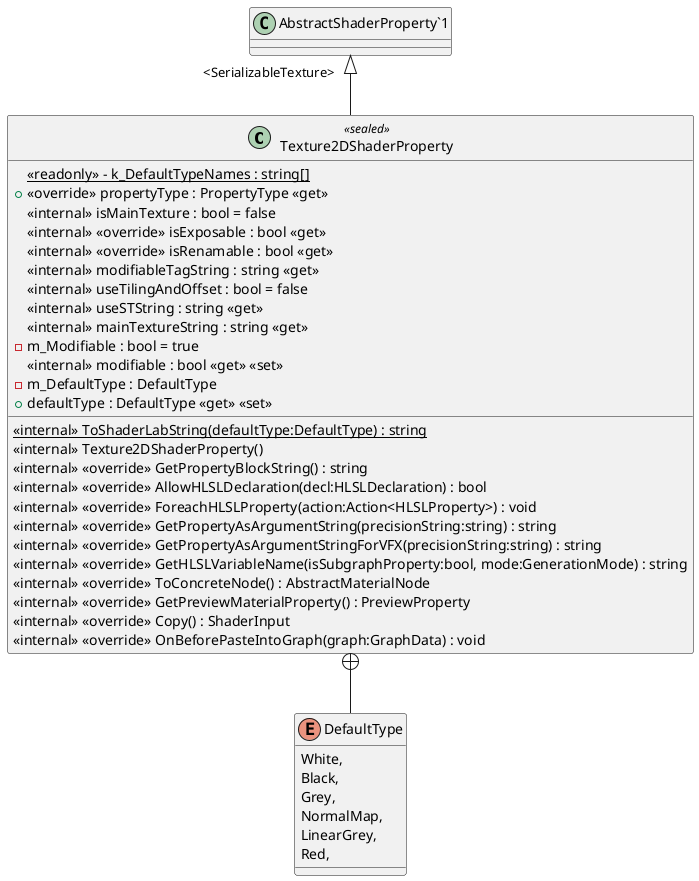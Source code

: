 @startuml
class Texture2DShaderProperty <<sealed>> {
    {static} <<readonly>> - k_DefaultTypeNames : string[]
    <<internal>> {static} ToShaderLabString(defaultType:DefaultType) : string
    <<internal>> Texture2DShaderProperty()
    + <<override>> propertyType : PropertyType <<get>>
    <<internal>> isMainTexture : bool = false
    <<internal>> <<override>> isExposable : bool <<get>>
    <<internal>> <<override>> isRenamable : bool <<get>>
    <<internal>> modifiableTagString : string <<get>>
    <<internal>> useTilingAndOffset : bool = false
    <<internal>> useSTString : string <<get>>
    <<internal>> mainTextureString : string <<get>>
    <<internal>> <<override>> GetPropertyBlockString() : string
    <<internal>> <<override>> AllowHLSLDeclaration(decl:HLSLDeclaration) : bool
    <<internal>> <<override>> ForeachHLSLProperty(action:Action<HLSLProperty>) : void
    <<internal>> <<override>> GetPropertyAsArgumentString(precisionString:string) : string
    <<internal>> <<override>> GetPropertyAsArgumentStringForVFX(precisionString:string) : string
    <<internal>> <<override>> GetHLSLVariableName(isSubgraphProperty:bool, mode:GenerationMode) : string
    - m_Modifiable : bool = true
    <<internal>> modifiable : bool <<get>> <<set>>
    - m_DefaultType : DefaultType
    + defaultType : DefaultType <<get>> <<set>>
    <<internal>> <<override>> ToConcreteNode() : AbstractMaterialNode
    <<internal>> <<override>> GetPreviewMaterialProperty() : PreviewProperty
    <<internal>> <<override>> Copy() : ShaderInput
    <<internal>> <<override>> OnBeforePasteIntoGraph(graph:GraphData) : void
}
enum DefaultType {
    White,
    Black,
    Grey,
    NormalMap,
    LinearGrey,
    Red,
}
"AbstractShaderProperty`1" "<SerializableTexture>" <|-- Texture2DShaderProperty
Texture2DShaderProperty +-- DefaultType
@enduml

